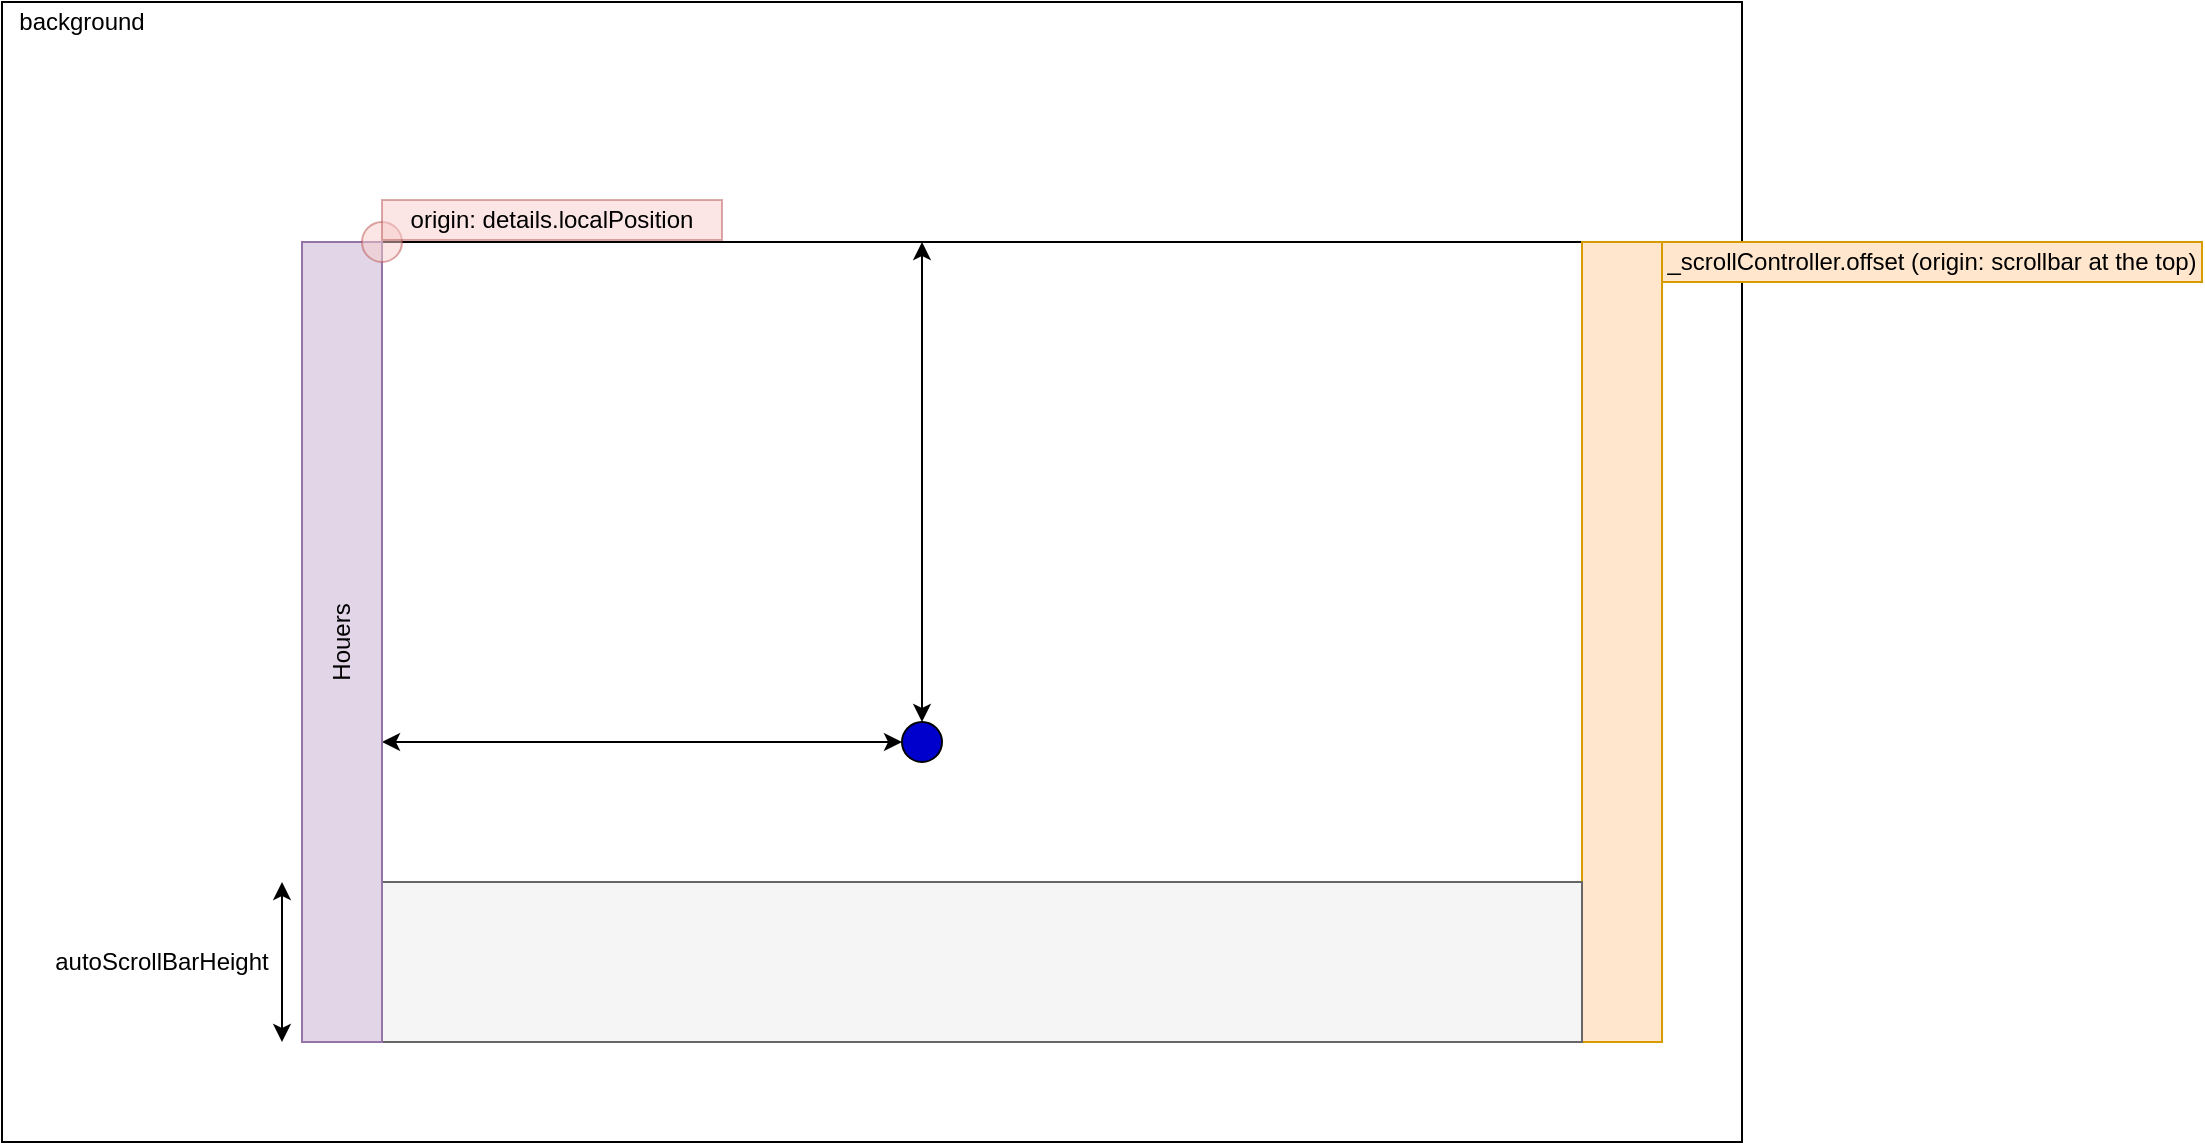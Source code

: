 <mxfile version="24.0.4" type="device">
  <diagram name="Page-1" id="OPIE55NbvPAnDb1O-zfZ">
    <mxGraphModel dx="2214" dy="838" grid="1" gridSize="10" guides="1" tooltips="1" connect="1" arrows="1" fold="1" page="1" pageScale="1" pageWidth="850" pageHeight="1100" math="0" shadow="0">
      <root>
        <mxCell id="0" />
        <mxCell id="1" parent="0" />
        <mxCell id="CcGVetBTI_zZLXbvXHKX-16" value="" style="rounded=0;whiteSpace=wrap;html=1;" parent="1" vertex="1">
          <mxGeometry x="-70" width="870" height="570" as="geometry" />
        </mxCell>
        <mxCell id="CcGVetBTI_zZLXbvXHKX-1" value="" style="rounded=0;whiteSpace=wrap;html=1;connectable=0;" parent="1" vertex="1">
          <mxGeometry x="80" y="120" width="680" height="400" as="geometry" />
        </mxCell>
        <mxCell id="CcGVetBTI_zZLXbvXHKX-2" value="" style="rounded=0;whiteSpace=wrap;html=1;connectable=0;fillColor=#ffe6cc;strokeColor=#d79b00;" parent="1" vertex="1">
          <mxGeometry x="720" y="120" width="40" height="400" as="geometry" />
        </mxCell>
        <mxCell id="CcGVetBTI_zZLXbvXHKX-3" value="" style="ellipse;whiteSpace=wrap;html=1;aspect=fixed;fillColor=#0000CC;" parent="1" vertex="1">
          <mxGeometry x="380" y="360" width="20" height="20" as="geometry" />
        </mxCell>
        <mxCell id="CcGVetBTI_zZLXbvXHKX-4" value="" style="endArrow=classic;startArrow=classic;html=1;rounded=0;" parent="1" edge="1">
          <mxGeometry width="50" height="50" relative="1" as="geometry">
            <mxPoint x="390" y="360" as="sourcePoint" />
            <mxPoint x="390" y="120" as="targetPoint" />
          </mxGeometry>
        </mxCell>
        <mxCell id="CcGVetBTI_zZLXbvXHKX-7" value="" style="endArrow=classic;startArrow=classic;html=1;rounded=0;" parent="1" edge="1">
          <mxGeometry width="50" height="50" relative="1" as="geometry">
            <mxPoint x="120" y="370" as="sourcePoint" />
            <mxPoint x="380" y="370" as="targetPoint" />
          </mxGeometry>
        </mxCell>
        <mxCell id="CcGVetBTI_zZLXbvXHKX-8" value="" style="rounded=0;whiteSpace=wrap;html=1;fillColor=#f5f5f5;fontColor=#333333;strokeColor=#666666;" parent="1" vertex="1">
          <mxGeometry x="120" y="440" width="600" height="80" as="geometry" />
        </mxCell>
        <mxCell id="CcGVetBTI_zZLXbvXHKX-9" value="" style="endArrow=classic;startArrow=classic;html=1;rounded=0;" parent="1" edge="1">
          <mxGeometry width="50" height="50" relative="1" as="geometry">
            <mxPoint x="70" y="520" as="sourcePoint" />
            <mxPoint x="70" y="440" as="targetPoint" />
          </mxGeometry>
        </mxCell>
        <mxCell id="CcGVetBTI_zZLXbvXHKX-10" value="autoScrollBarHeight" style="text;html=1;align=center;verticalAlign=middle;whiteSpace=wrap;rounded=0;" parent="1" vertex="1">
          <mxGeometry x="-50" y="470" width="120" height="20" as="geometry" />
        </mxCell>
        <mxCell id="CcGVetBTI_zZLXbvXHKX-11" value="" style="rounded=0;whiteSpace=wrap;html=1;connectable=0;fillColor=#e1d5e7;strokeColor=#9673a6;" parent="1" vertex="1">
          <mxGeometry x="80" y="120" width="40" height="400" as="geometry" />
        </mxCell>
        <mxCell id="CcGVetBTI_zZLXbvXHKX-12" value="Houers" style="text;html=1;align=center;verticalAlign=middle;whiteSpace=wrap;rounded=0;rotation=-90;" parent="1" vertex="1">
          <mxGeometry x="70" y="305" width="60" height="30" as="geometry" />
        </mxCell>
        <mxCell id="CcGVetBTI_zZLXbvXHKX-13" value="" style="ellipse;whiteSpace=wrap;html=1;aspect=fixed;fillColor=#f8cecc;strokeColor=#b85450;opacity=50;" parent="1" vertex="1">
          <mxGeometry x="110" y="110" width="20" height="20" as="geometry" />
        </mxCell>
        <mxCell id="CcGVetBTI_zZLXbvXHKX-14" value="origin: details.localPosition" style="text;html=1;align=center;verticalAlign=middle;whiteSpace=wrap;rounded=0;fillColor=#f8cecc;strokeColor=#b85450;opacity=50;" parent="1" vertex="1">
          <mxGeometry x="120" y="99" width="170" height="20" as="geometry" />
        </mxCell>
        <mxCell id="CcGVetBTI_zZLXbvXHKX-15" value="_scrollController.offset (origin: scrollbar at the top)" style="text;html=1;align=center;verticalAlign=middle;whiteSpace=wrap;rounded=0;fillColor=#ffe6cc;strokeColor=#d79b00;" parent="1" vertex="1">
          <mxGeometry x="760" y="120" width="270" height="20" as="geometry" />
        </mxCell>
        <mxCell id="CcGVetBTI_zZLXbvXHKX-17" value="background" style="text;html=1;align=center;verticalAlign=middle;whiteSpace=wrap;rounded=0;" parent="1" vertex="1">
          <mxGeometry x="-70" width="80" height="20" as="geometry" />
        </mxCell>
      </root>
    </mxGraphModel>
  </diagram>
</mxfile>
